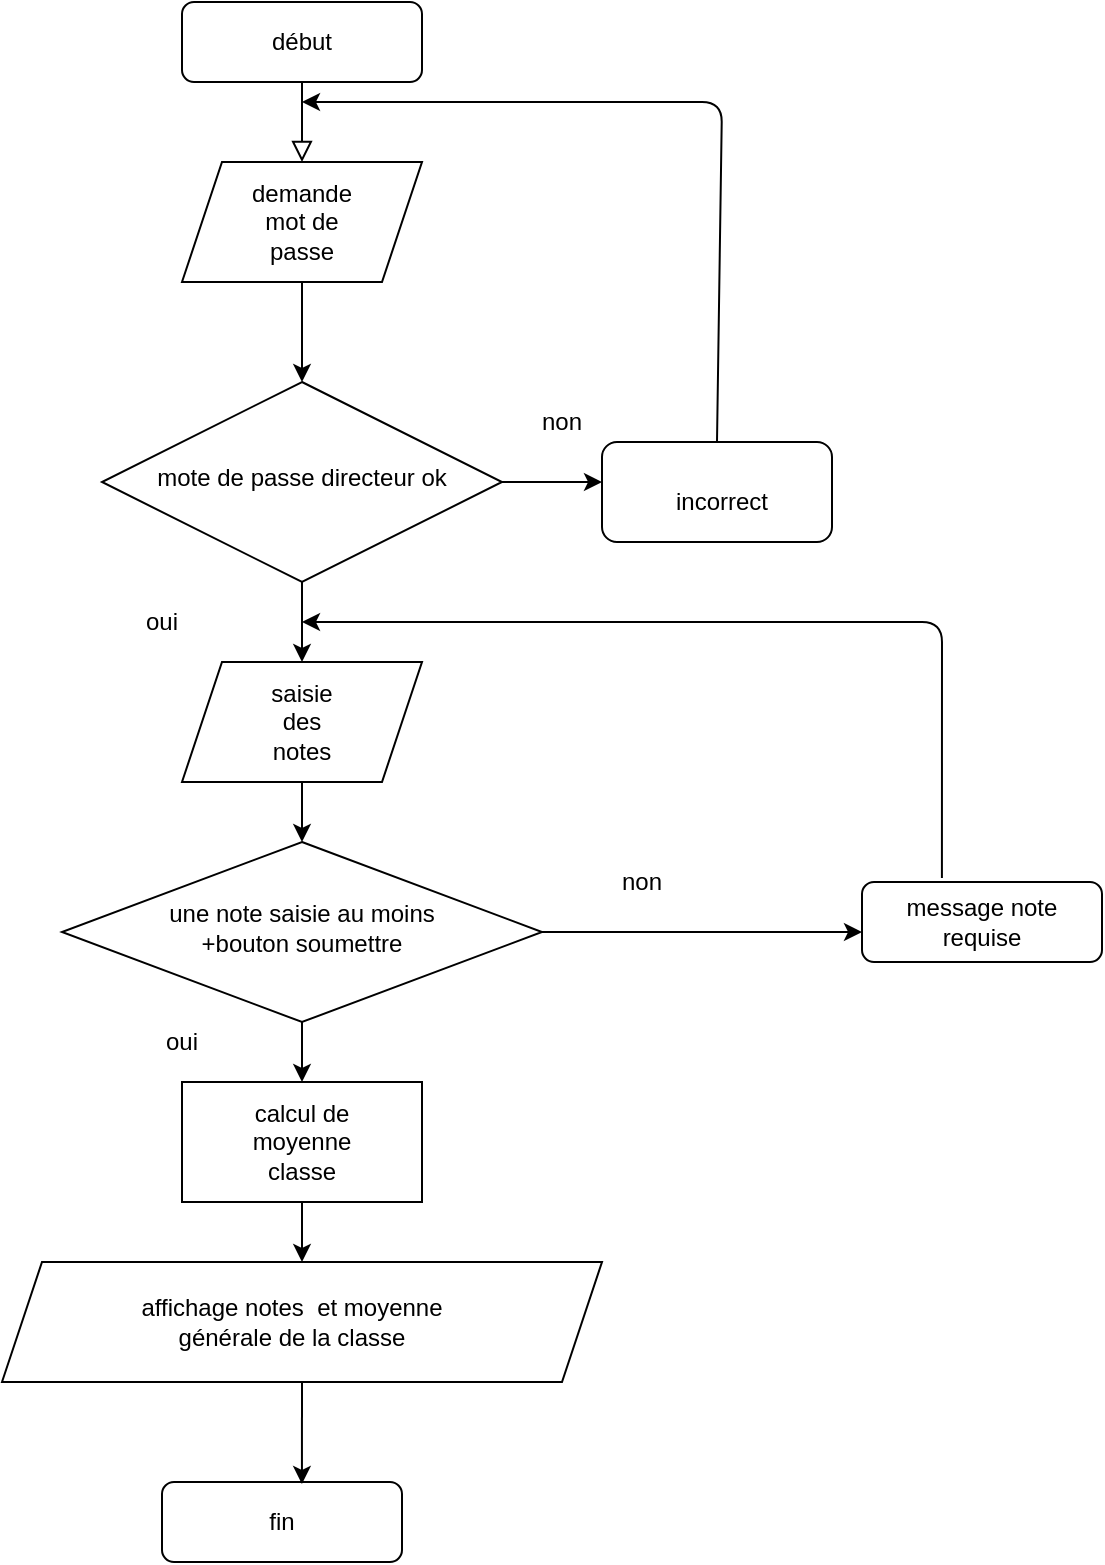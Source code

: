 <mxfile version="13.7.7" type="github">
  <diagram id="C5RBs43oDa-KdzZeNtuy" name="Page-1">
    <mxGraphModel dx="920" dy="642" grid="1" gridSize="10" guides="1" tooltips="1" connect="1" arrows="1" fold="1" page="1" pageScale="1" pageWidth="827" pageHeight="1169" math="0" shadow="0">
      <root>
        <mxCell id="WIyWlLk6GJQsqaUBKTNV-0" />
        <mxCell id="WIyWlLk6GJQsqaUBKTNV-1" parent="WIyWlLk6GJQsqaUBKTNV-0" />
        <mxCell id="WIyWlLk6GJQsqaUBKTNV-2" value="" style="rounded=0;html=1;jettySize=auto;orthogonalLoop=1;fontSize=11;endArrow=block;endFill=0;endSize=8;strokeWidth=1;shadow=0;labelBackgroundColor=none;edgeStyle=orthogonalEdgeStyle;" parent="WIyWlLk6GJQsqaUBKTNV-1" source="WIyWlLk6GJQsqaUBKTNV-3" edge="1">
          <mxGeometry relative="1" as="geometry">
            <mxPoint x="170" y="160" as="targetPoint" />
          </mxGeometry>
        </mxCell>
        <mxCell id="WIyWlLk6GJQsqaUBKTNV-3" value="début" style="rounded=1;whiteSpace=wrap;html=1;fontSize=12;glass=0;strokeWidth=1;shadow=0;" parent="WIyWlLk6GJQsqaUBKTNV-1" vertex="1">
          <mxGeometry x="110" y="80" width="120" height="40" as="geometry" />
        </mxCell>
        <mxCell id="WIyWlLk6GJQsqaUBKTNV-6" value="mote de passe directeur ok" style="rhombus;whiteSpace=wrap;html=1;shadow=0;fontFamily=Helvetica;fontSize=12;align=center;strokeWidth=1;spacing=6;spacingTop=-4;" parent="WIyWlLk6GJQsqaUBKTNV-1" vertex="1">
          <mxGeometry x="70" y="270" width="200" height="100" as="geometry" />
        </mxCell>
        <mxCell id="fmGqMwrEBJvtLUz7G7uX-6" style="edgeStyle=orthogonalEdgeStyle;rounded=0;orthogonalLoop=1;jettySize=auto;html=1;exitX=1;exitY=0.5;exitDx=0;exitDy=0;" edge="1" parent="WIyWlLk6GJQsqaUBKTNV-1" source="WIyWlLk6GJQsqaUBKTNV-6">
          <mxGeometry relative="1" as="geometry">
            <mxPoint x="320" y="320" as="targetPoint" />
            <Array as="points">
              <mxPoint x="320" y="320" />
            </Array>
          </mxGeometry>
        </mxCell>
        <mxCell id="WIyWlLk6GJQsqaUBKTNV-7" value="message note requise" style="rounded=1;whiteSpace=wrap;html=1;fontSize=12;glass=0;strokeWidth=1;shadow=0;" parent="WIyWlLk6GJQsqaUBKTNV-1" vertex="1">
          <mxGeometry x="450" y="520" width="120" height="40" as="geometry" />
        </mxCell>
        <mxCell id="fmGqMwrEBJvtLUz7G7uX-16" value="" style="edgeStyle=orthogonalEdgeStyle;rounded=0;orthogonalLoop=1;jettySize=auto;html=1;entryX=0.5;entryY=0;entryDx=0;entryDy=0;" edge="1" parent="WIyWlLk6GJQsqaUBKTNV-1" source="fmGqMwrEBJvtLUz7G7uX-25" target="fmGqMwrEBJvtLUz7G7uX-23">
          <mxGeometry relative="1" as="geometry" />
        </mxCell>
        <mxCell id="WIyWlLk6GJQsqaUBKTNV-10" value="&lt;div&gt;une note saisie au moins &lt;br&gt;&lt;/div&gt;&lt;div&gt;+bouton soumettre&lt;/div&gt;" style="rhombus;whiteSpace=wrap;html=1;shadow=0;fontFamily=Helvetica;fontSize=12;align=center;strokeWidth=1;spacing=6;spacingTop=-4;" parent="WIyWlLk6GJQsqaUBKTNV-1" vertex="1">
          <mxGeometry x="50" y="500" width="240" height="90" as="geometry" />
        </mxCell>
        <mxCell id="WIyWlLk6GJQsqaUBKTNV-11" value="fin" style="rounded=1;whiteSpace=wrap;html=1;fontSize=12;glass=0;strokeWidth=1;shadow=0;" parent="WIyWlLk6GJQsqaUBKTNV-1" vertex="1">
          <mxGeometry x="100" y="820" width="120" height="40" as="geometry" />
        </mxCell>
        <mxCell id="WIyWlLk6GJQsqaUBKTNV-12" value="" style="rounded=1;whiteSpace=wrap;html=1;fontSize=12;glass=0;strokeWidth=1;shadow=0;" parent="WIyWlLk6GJQsqaUBKTNV-1" vertex="1">
          <mxGeometry x="320" y="300" width="115" height="50" as="geometry" />
        </mxCell>
        <mxCell id="fmGqMwrEBJvtLUz7G7uX-2" style="edgeStyle=orthogonalEdgeStyle;rounded=0;orthogonalLoop=1;jettySize=auto;html=1;entryX=0.5;entryY=0;entryDx=0;entryDy=0;" edge="1" parent="WIyWlLk6GJQsqaUBKTNV-1" source="fmGqMwrEBJvtLUz7G7uX-0" target="WIyWlLk6GJQsqaUBKTNV-6">
          <mxGeometry relative="1" as="geometry" />
        </mxCell>
        <mxCell id="fmGqMwrEBJvtLUz7G7uX-0" value="" style="shape=parallelogram;perimeter=parallelogramPerimeter;whiteSpace=wrap;html=1;fixedSize=1;labelBackgroundColor=#FFFFFF;" vertex="1" parent="WIyWlLk6GJQsqaUBKTNV-1">
          <mxGeometry x="110" y="160" width="120" height="60" as="geometry" />
        </mxCell>
        <mxCell id="fmGqMwrEBJvtLUz7G7uX-3" value="incorrect" style="text;html=1;strokeColor=none;fillColor=none;align=center;verticalAlign=middle;whiteSpace=wrap;rounded=0;labelBackgroundColor=#FFFFFF;" vertex="1" parent="WIyWlLk6GJQsqaUBKTNV-1">
          <mxGeometry x="360" y="320" width="40" height="20" as="geometry" />
        </mxCell>
        <mxCell id="fmGqMwrEBJvtLUz7G7uX-4" value="demande mot de passe " style="text;html=1;strokeColor=none;fillColor=none;align=center;verticalAlign=middle;whiteSpace=wrap;rounded=0;labelBackgroundColor=#FFFFFF;" vertex="1" parent="WIyWlLk6GJQsqaUBKTNV-1">
          <mxGeometry x="150" y="180" width="40" height="20" as="geometry" />
        </mxCell>
        <mxCell id="fmGqMwrEBJvtLUz7G7uX-7" value="" style="endArrow=classic;html=1;exitX=0.5;exitY=0;exitDx=0;exitDy=0;" edge="1" parent="WIyWlLk6GJQsqaUBKTNV-1" source="WIyWlLk6GJQsqaUBKTNV-12">
          <mxGeometry width="50" height="50" relative="1" as="geometry">
            <mxPoint x="390" y="360" as="sourcePoint" />
            <mxPoint x="170" y="130" as="targetPoint" />
            <Array as="points">
              <mxPoint x="380" y="130" />
            </Array>
          </mxGeometry>
        </mxCell>
        <mxCell id="fmGqMwrEBJvtLUz7G7uX-8" value="non" style="text;html=1;strokeColor=none;fillColor=none;align=center;verticalAlign=middle;whiteSpace=wrap;rounded=0;labelBackgroundColor=#FFFFFF;" vertex="1" parent="WIyWlLk6GJQsqaUBKTNV-1">
          <mxGeometry x="280" y="280" width="40" height="20" as="geometry" />
        </mxCell>
        <mxCell id="fmGqMwrEBJvtLUz7G7uX-9" value="" style="endArrow=classic;html=1;exitX=0.5;exitY=1;exitDx=0;exitDy=0;" edge="1" parent="WIyWlLk6GJQsqaUBKTNV-1" source="WIyWlLk6GJQsqaUBKTNV-6">
          <mxGeometry width="50" height="50" relative="1" as="geometry">
            <mxPoint x="390" y="360" as="sourcePoint" />
            <mxPoint x="170" y="410" as="targetPoint" />
          </mxGeometry>
        </mxCell>
        <mxCell id="fmGqMwrEBJvtLUz7G7uX-10" value="oui" style="text;html=1;strokeColor=none;fillColor=none;align=center;verticalAlign=middle;whiteSpace=wrap;rounded=0;labelBackgroundColor=#FFFFFF;" vertex="1" parent="WIyWlLk6GJQsqaUBKTNV-1">
          <mxGeometry x="80" y="380" width="40" height="20" as="geometry" />
        </mxCell>
        <mxCell id="fmGqMwrEBJvtLUz7G7uX-11" value="" style="shape=parallelogram;perimeter=parallelogramPerimeter;whiteSpace=wrap;html=1;fixedSize=1;labelBackgroundColor=#FFFFFF;" vertex="1" parent="WIyWlLk6GJQsqaUBKTNV-1">
          <mxGeometry x="110" y="410" width="120" height="60" as="geometry" />
        </mxCell>
        <mxCell id="fmGqMwrEBJvtLUz7G7uX-12" value="saisie des notes" style="text;html=1;strokeColor=none;fillColor=none;align=center;verticalAlign=middle;whiteSpace=wrap;rounded=0;labelBackgroundColor=#FFFFFF;" vertex="1" parent="WIyWlLk6GJQsqaUBKTNV-1">
          <mxGeometry x="150" y="430" width="40" height="20" as="geometry" />
        </mxCell>
        <mxCell id="fmGqMwrEBJvtLUz7G7uX-13" value="" style="endArrow=classic;html=1;exitX=0.5;exitY=1;exitDx=0;exitDy=0;entryX=0.5;entryY=0;entryDx=0;entryDy=0;" edge="1" parent="WIyWlLk6GJQsqaUBKTNV-1" source="fmGqMwrEBJvtLUz7G7uX-11" target="WIyWlLk6GJQsqaUBKTNV-10">
          <mxGeometry width="50" height="50" relative="1" as="geometry">
            <mxPoint x="390" y="390" as="sourcePoint" />
            <mxPoint x="440" y="340" as="targetPoint" />
          </mxGeometry>
        </mxCell>
        <mxCell id="fmGqMwrEBJvtLUz7G7uX-14" value="oui" style="text;html=1;strokeColor=none;fillColor=none;align=center;verticalAlign=middle;whiteSpace=wrap;rounded=0;labelBackgroundColor=#FFFFFF;" vertex="1" parent="WIyWlLk6GJQsqaUBKTNV-1">
          <mxGeometry x="90" y="590" width="40" height="20" as="geometry" />
        </mxCell>
        <mxCell id="fmGqMwrEBJvtLUz7G7uX-17" style="edgeStyle=orthogonalEdgeStyle;rounded=0;orthogonalLoop=1;jettySize=auto;html=1;exitX=1;exitY=0.5;exitDx=0;exitDy=0;" edge="1" parent="WIyWlLk6GJQsqaUBKTNV-1" source="WIyWlLk6GJQsqaUBKTNV-10">
          <mxGeometry relative="1" as="geometry">
            <mxPoint x="450" y="545" as="targetPoint" />
            <mxPoint x="280" y="540" as="sourcePoint" />
            <Array as="points">
              <mxPoint x="410" y="545" />
              <mxPoint x="410" y="545" />
            </Array>
          </mxGeometry>
        </mxCell>
        <mxCell id="fmGqMwrEBJvtLUz7G7uX-18" value="non" style="text;html=1;strokeColor=none;fillColor=none;align=center;verticalAlign=middle;whiteSpace=wrap;rounded=0;labelBackgroundColor=#FFFFFF;" vertex="1" parent="WIyWlLk6GJQsqaUBKTNV-1">
          <mxGeometry x="320" y="510" width="40" height="20" as="geometry" />
        </mxCell>
        <mxCell id="fmGqMwrEBJvtLUz7G7uX-21" value="" style="endArrow=classic;html=1;exitX=0.333;exitY=-0.05;exitDx=0;exitDy=0;exitPerimeter=0;" edge="1" parent="WIyWlLk6GJQsqaUBKTNV-1" source="WIyWlLk6GJQsqaUBKTNV-7">
          <mxGeometry width="50" height="50" relative="1" as="geometry">
            <mxPoint x="490" y="510" as="sourcePoint" />
            <mxPoint x="170" y="390" as="targetPoint" />
            <Array as="points">
              <mxPoint x="490" y="390" />
            </Array>
          </mxGeometry>
        </mxCell>
        <mxCell id="fmGqMwrEBJvtLUz7G7uX-23" value="" style="shape=parallelogram;perimeter=parallelogramPerimeter;whiteSpace=wrap;html=1;fixedSize=1;labelBackgroundColor=#FFFFFF;" vertex="1" parent="WIyWlLk6GJQsqaUBKTNV-1">
          <mxGeometry x="20" y="710" width="300" height="60" as="geometry" />
        </mxCell>
        <mxCell id="fmGqMwrEBJvtLUz7G7uX-25" value="" style="rounded=0;whiteSpace=wrap;html=1;labelBackgroundColor=#FFFFFF;" vertex="1" parent="WIyWlLk6GJQsqaUBKTNV-1">
          <mxGeometry x="110" y="620" width="120" height="60" as="geometry" />
        </mxCell>
        <mxCell id="fmGqMwrEBJvtLUz7G7uX-26" value="" style="edgeStyle=orthogonalEdgeStyle;rounded=0;orthogonalLoop=1;jettySize=auto;html=1;entryX=0.5;entryY=0;entryDx=0;entryDy=0;" edge="1" parent="WIyWlLk6GJQsqaUBKTNV-1" source="WIyWlLk6GJQsqaUBKTNV-10" target="fmGqMwrEBJvtLUz7G7uX-25">
          <mxGeometry relative="1" as="geometry">
            <mxPoint x="170" y="590" as="sourcePoint" />
            <mxPoint x="170" y="700" as="targetPoint" />
          </mxGeometry>
        </mxCell>
        <mxCell id="fmGqMwrEBJvtLUz7G7uX-27" value="calcul de moyenne classe" style="text;html=1;strokeColor=none;fillColor=none;align=center;verticalAlign=middle;whiteSpace=wrap;rounded=0;labelBackgroundColor=#FFFFFF;" vertex="1" parent="WIyWlLk6GJQsqaUBKTNV-1">
          <mxGeometry x="150" y="640" width="40" height="20" as="geometry" />
        </mxCell>
        <mxCell id="fmGqMwrEBJvtLUz7G7uX-28" value="affichage notes&amp;nbsp; et moyenne générale de la classe" style="text;html=1;strokeColor=none;fillColor=none;align=center;verticalAlign=middle;whiteSpace=wrap;rounded=0;labelBackgroundColor=#FFFFFF;" vertex="1" parent="WIyWlLk6GJQsqaUBKTNV-1">
          <mxGeometry x="70" y="730" width="190" height="20" as="geometry" />
        </mxCell>
        <mxCell id="fmGqMwrEBJvtLUz7G7uX-33" value="" style="endArrow=classic;html=1;exitX=0.5;exitY=1;exitDx=0;exitDy=0;entryX=0.583;entryY=0.025;entryDx=0;entryDy=0;entryPerimeter=0;" edge="1" parent="WIyWlLk6GJQsqaUBKTNV-1" source="fmGqMwrEBJvtLUz7G7uX-23" target="WIyWlLk6GJQsqaUBKTNV-11">
          <mxGeometry width="50" height="50" relative="1" as="geometry">
            <mxPoint x="390" y="550" as="sourcePoint" />
            <mxPoint x="440" y="500" as="targetPoint" />
          </mxGeometry>
        </mxCell>
      </root>
    </mxGraphModel>
  </diagram>
</mxfile>
